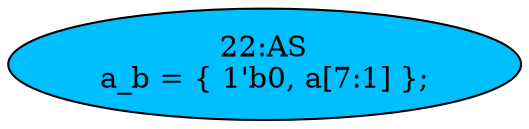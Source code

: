 strict digraph "" {
	node [label="\N"];
	"22:AS"	[ast="<pyverilog.vparser.ast.Assign object at 0x7f8a2988b8d0>",
		def_var="['a_b']",
		fillcolor=deepskyblue,
		label="22:AS
a_b = { 1'b0, a[7:1] };",
		statements="[]",
		style=filled,
		typ=Assign,
		use_var="['a']"];
}
